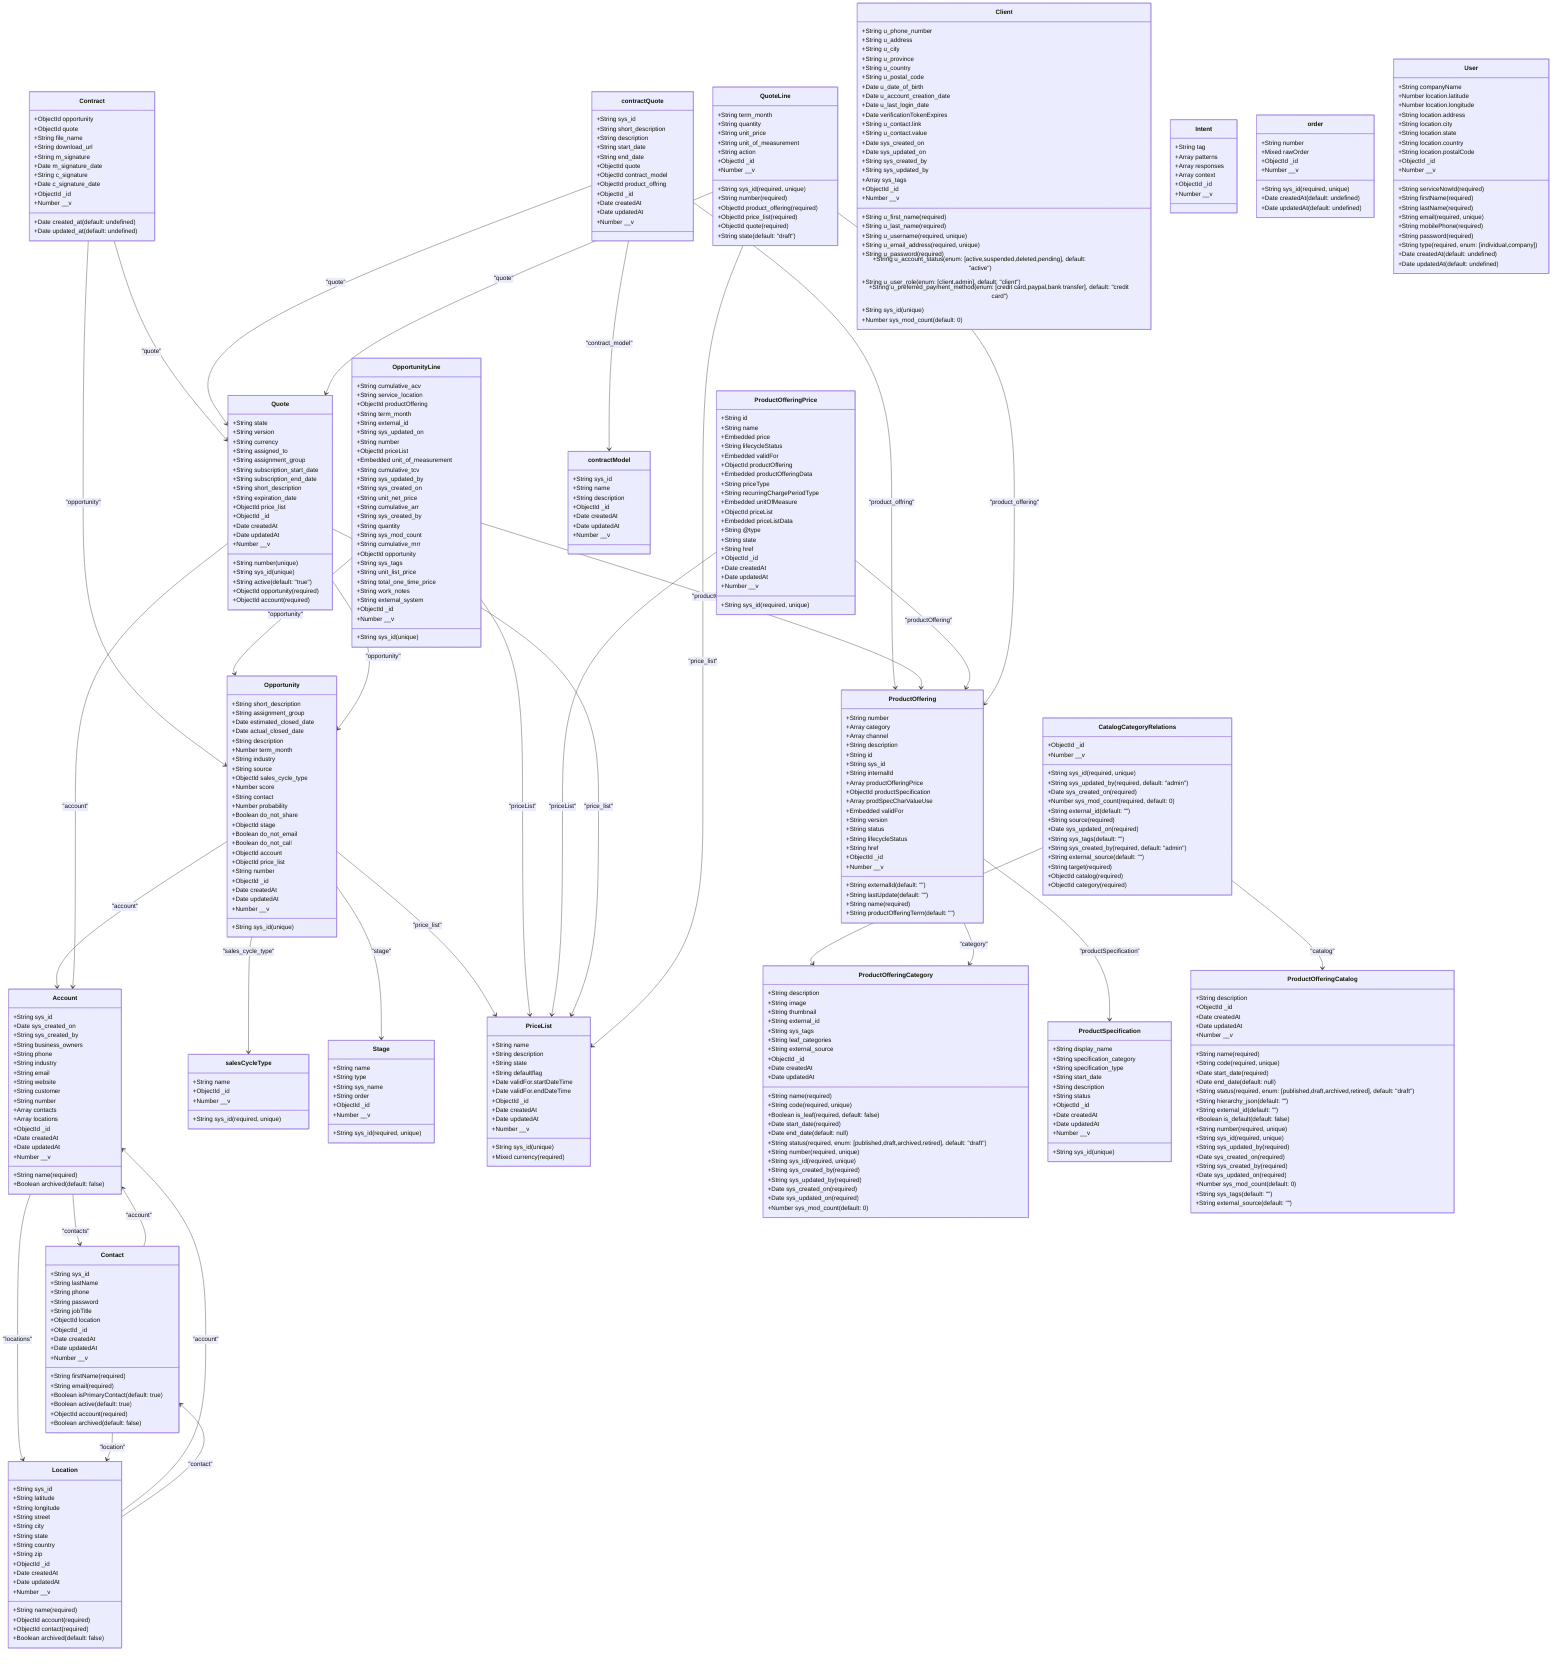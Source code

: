 classDiagram

  subgraph Component_1
    class Account {
      +String name (required)
      +String sys_id
      +Date sys_created_on
      +String sys_created_by
      +String business_owners
      +String phone
      +String industry
      +String email
      +String website
      +String customer
      +String number
      +Boolean archived (default: false)
      +Array contacts
      +Array locations
      +ObjectId _id
      +Date createdAt
      +Date updatedAt
      +Number __v
    }
    class Contact {
      +String sys_id
      +String firstName (required)
      +String lastName
      +String email (required)
      +String phone
      +String password
      +String jobTitle
      +Boolean isPrimaryContact (default: true)
      +Boolean active (default: true)
      +ObjectId account (required)
      +ObjectId location
      +Boolean archived (default: false)
      +ObjectId _id
      +Date createdAt
      +Date updatedAt
      +Number __v
    }
    class Location {
      +String sys_id
      +String name (required)
      +String latitude
      +String longitude
      +String street
      +String city
      +String state
      +String country
      +String zip
      +ObjectId account (required)
      +ObjectId contact (required)
      +Boolean archived (default: false)
      +ObjectId _id
      +Date createdAt
      +Date updatedAt
      +Number __v
    }
    class Opportunity {
      +String sys_id (unique)
      +String short_description
      +String assignment_group
      +Date estimated_closed_date
      +Date actual_closed_date
      +String description
      +Number term_month
      +String industry
      +String source
      +ObjectId sales_cycle_type
      +Number score
      +String contact
      +Number probability
      +Boolean do_not_share
      +ObjectId stage
      +Boolean do_not_email
      +Boolean do_not_call
      +ObjectId account
      +ObjectId price_list
      +String number
      +ObjectId _id
      +Date createdAt
      +Date updatedAt
      +Number __v
    }
    class Quote {
      +String number (unique)
      +String sys_id (unique)
      +String state
      +String version
      +String currency
      +String assigned_to
      +String assignment_group
      +String subscription_start_date
      +String subscription_end_date
      +String short_description
      +String expiration_date
      +String active (default: "true")
      +ObjectId opportunity (required)
      +ObjectId account (required)
      +ObjectId price_list
      +ObjectId _id
      +Date createdAt
      +Date updatedAt
      +Number __v
    }
    class Contract {
      +ObjectId opportunity
      +ObjectId quote
      +String file_name
      +String download_url
      +String m_signature
      +Date m_signature_date
      +String c_signature
      +Date c_signature_date
      +Date created_at (default: undefined)
      +Date updated_at (default: undefined)
      +ObjectId _id
      +Number __v
    }
    class salesCycleType {
      +String sys_id (required, unique)
      +String name
      +ObjectId _id
      +Number __v
    }
    class Stage {
      +String sys_id (required, unique)
      +String name
      +String type
      +String sys_name
      +String order
      +ObjectId _id
      +Number __v
    }
    class PriceList {
      +String sys_id (unique)
      +String name
      +String description
      +String state
      +String defaultflag
      +Mixed currency (required)
      +Date validFor.startDateTime
      +Date validFor.endDateTime
      +ObjectId _id
      +Date createdAt
      +Date updatedAt
      +Number __v
    }
    class OpportunityLine {
      +String cumulative_acv
      +String service_location
      +ObjectId productOffering
      +String term_month
      +String external_id
      +String sys_updated_on
      +String number
      +String sys_id (unique)
      +ObjectId priceList
      +Embedded unit_of_measurement
      +String cumulative_tcv
      +String sys_updated_by
      +String sys_created_on
      +String unit_net_price
      +String cumulative_arr
      +String sys_created_by
      +String quantity
      +String sys_mod_count
      +String cumulative_mrr
      +ObjectId opportunity
      +String sys_tags
      +String unit_list_price
      +String total_one_time_price
      +String work_notes
      +String external_system
      +ObjectId _id
      +Number __v
    }
    class contractQuote {
      +String sys_id
      +String short_description
      +String description
      +String start_date
      +String end_date
      +ObjectId quote
      +ObjectId contract_model
      +ObjectId product_offring
      +ObjectId _id
      +Date createdAt
      +Date updatedAt
      +Number __v
    }
    class QuoteLine {
      +String sys_id (required, unique)
      +String number (required)
      +ObjectId product_offering (required)
      +String term_month
      +String quantity
      +String unit_price
      +ObjectId price_list (required)
      +String unit_of_measurement
      +ObjectId quote (required)
      +String state (default: "draft")
      +String action
      +ObjectId _id
      +Number __v
    }
    class ProductOfferingPrice {
      +String sys_id (required, unique)
      +String id
      +String name
      +Embedded price
      +String lifecycleStatus
      +Embedded validFor
      +ObjectId productOffering
      +Embedded productOfferingData
      +String priceType
      +String recurringChargePeriodType
      +Embedded unitOfMeasure
      +ObjectId priceList
      +Embedded priceListData
      +String @type
      +String state
      +String href
      +ObjectId _id
      +Date createdAt
      +Date updatedAt
      +Number __v
    }
    class ProductOffering {
      +String number
      +Array category
      +Array channel
      +String description
      +String externalId (default: "")
      +String id
      +String sys_id
      +String internalId
      +String lastUpdate (default: "")
      +String name (required)
      +Array productOfferingPrice
      +String productOfferingTerm (default: "")
      +ObjectId productSpecification
      +Array prodSpecCharValueUse
      +Embedded validFor
      +String version
      +String status
      +String lifecycleStatus
      +String href
      +ObjectId _id
      +Number __v
    }
    class contractModel {
      +String sys_id
      +String name
      +String description
      +ObjectId _id
      +Date createdAt
      +Date updatedAt
      +Number __v
    }
    class ProductOfferingCategory {
      +String name (required)
      +String code (required, unique)
      +Boolean is_leaf (required, default: false)
      +Date start_date (required)
      +Date end_date (default: null)
      +String status (required, enum: [published,draft,archived,retired], default: "draft")
      +String description
      +String image
      +String thumbnail
      +String number (required, unique)
      +String sys_id (required, unique)
      +String sys_created_by (required)
      +String sys_updated_by (required)
      +Date sys_created_on (required)
      +Date sys_updated_on (required)
      +Number sys_mod_count (default: 0)
      +String external_id
      +String sys_tags
      +String leaf_categories
      +String external_source
      +ObjectId _id
      +Date createdAt
      +Date updatedAt
    }
    class ProductSpecification {
      +String sys_id (unique)
      +String display_name
      +String specification_category
      +String specification_type
      +String start_date
      +String description
      +String status
      +ObjectId _id
      +Date createdAt
      +Date updatedAt
      +Number __v
    }
    class CatalogCategoryRelations {
      +String sys_id (required, unique)
      +String sys_updated_by (required, default: "admin")
      +Date sys_created_on (required)
      +Number sys_mod_count (required, default: 0)
      +String external_id (default: "")
      +String source (required)
      +Date sys_updated_on (required)
      +String sys_tags (default: "")
      +String sys_created_by (required, default: "admin")
      +String external_source (default: "")
      +String target (required)
      +ObjectId catalog (required)
      +ObjectId category (required)
      +ObjectId _id
      +Number __v
    }
    class ProductOfferingCatalog {
      +String name (required)
      +String code (required, unique)
      +Date start_date (required)
      +Date end_date (default: null)
      +String status (required, enum: [published,draft,archived,retired], default: "draft")
      +String hierarchy_json (default: "")
      +String description
      +String external_id (default: "")
      +Boolean is_default (default: false)
      +String number (required, unique)
      +String sys_id (required, unique)
      +String sys_updated_by (required)
      +Date sys_created_on (required)
      +String sys_created_by (required)
      +Date sys_updated_on (required)
      +Number sys_mod_count (default: 0)
      +String sys_tags (default: "")
      +String external_source (default: "")
      +ObjectId _id
      +Date createdAt
      +Date updatedAt
      +Number __v
    }
  end

  subgraph Component_2
    class Client {
      +String u_first_name (required)
      +String u_last_name (required)
      +String u_username (required, unique)
      +String u_email_address (required, unique)
      +String u_password (required)
      +String u_phone_number
      +String u_address
      +String u_city
      +String u_province
      +String u_country
      +String u_postal_code
      +Date u_date_of_birth
      +Date u_account_creation_date
      +Date u_last_login_date
      +String u_account_status (enum: [active,suspended,deleted,pending], default: "active")
      +Date verificationTokenExpires
      +String u_user_role (enum: [client,admin], default: "client")
      +String u_preferred_payment_method (enum: [credit card,paypal,bank transfer], default: "credit card")
      +String u_contact.link
      +String u_contact.value
      +String sys_id (unique)
      +Date sys_created_on
      +Date sys_updated_on
      +String sys_created_by
      +String sys_updated_by
      +Number sys_mod_count (default: 0)
      +Array sys_tags
      +ObjectId _id
      +Number __v
    }
  end

  subgraph Component_3
    class Intent {
      +String tag
      +Array patterns
      +Array responses
      +Array context
      +ObjectId _id
      +Number __v
    }
  end

  subgraph Component_4
    class order {
      +String sys_id (required, unique)
      +String number
      +Mixed rawOrder
      +Date createdAt (default: undefined)
      +Date updatedAt (default: undefined)
      +ObjectId _id
      +Number __v
    }
  end

  subgraph Component_5
    class User {
      +String serviceNowId (required)
      +String firstName (required)
      +String lastName (required)
      +String email (required, unique)
      +String mobilePhone (required)
      +String password (required)
      +String type (required, enum: [individual,company])
      +String companyName
      +Number location.latitude
      +Number location.longitude
      +String location.address
      +String location.city
      +String location.state
      +String location.country
      +String location.postalCode
      +Date createdAt (default: undefined)
      +Date updatedAt (default: undefined)
      +ObjectId _id
      +Number __v
    }
  end

  Account --> Contact : "contacts"
  Account --> Location : "locations"
  CatalogCategoryRelations --> ProductOfferingCatalog : "catalog"
  CatalogCategoryRelations --> ProductOfferingCategory : "category"
  Contact --> Account : "account"
  Contact --> Location : "location"
  Contract --> Opportunity : "opportunity"
  Contract --> Quote : "quote"
  contractQuote --> Quote : "quote"
  contractQuote --> contractModel : "contract_model"
  contractQuote --> ProductOffering : "product_offring"
  Location --> Account : "account"
  Location --> Contact : "contact"
  Opportunity --> salesCycleType : "sales_cycle_type"
  Opportunity --> Stage : "stage"
  Opportunity --> Account : "account"
  Opportunity --> PriceList : "price_list"
  OpportunityLine --> ProductOffering : "productOffering"
  OpportunityLine --> PriceList : "priceList"
  OpportunityLine --> Opportunity : "opportunity"
  ProductOffering --> ProductOfferingCategory : "category"
  ProductOffering --> ProductSpecification : "productSpecification"
  ProductOfferingPrice --> ProductOffering : "productOffering"
  ProductOfferingPrice --> PriceList : "priceList"
  Quote --> Opportunity : "opportunity"
  Quote --> Account : "account"
  Quote --> PriceList : "price_list"
  QuoteLine --> ProductOffering : "product_offering"
  QuoteLine --> PriceList : "price_list"
  QuoteLine --> Quote : "quote"